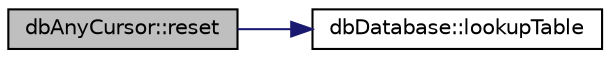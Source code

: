 digraph "dbAnyCursor::reset"
{
 // INTERACTIVE_SVG=YES
 // LATEX_PDF_SIZE
  edge [fontname="Helvetica",fontsize="10",labelfontname="Helvetica",labelfontsize="10"];
  node [fontname="Helvetica",fontsize="10",shape=record];
  rankdir="LR";
  Node1 [label="dbAnyCursor::reset",height=0.2,width=0.4,color="black", fillcolor="grey75", style="filled", fontcolor="black",tooltip=" "];
  Node1 -> Node2 [color="midnightblue",fontsize="10",style="solid",fontname="Helvetica"];
  Node2 [label="dbDatabase::lookupTable",height=0.2,width=0.4,color="black", fillcolor="white", style="filled",URL="$classdbDatabase.html#a29ab2f90bf4964b18306e682f4b0fe3b",tooltip=" "];
}
